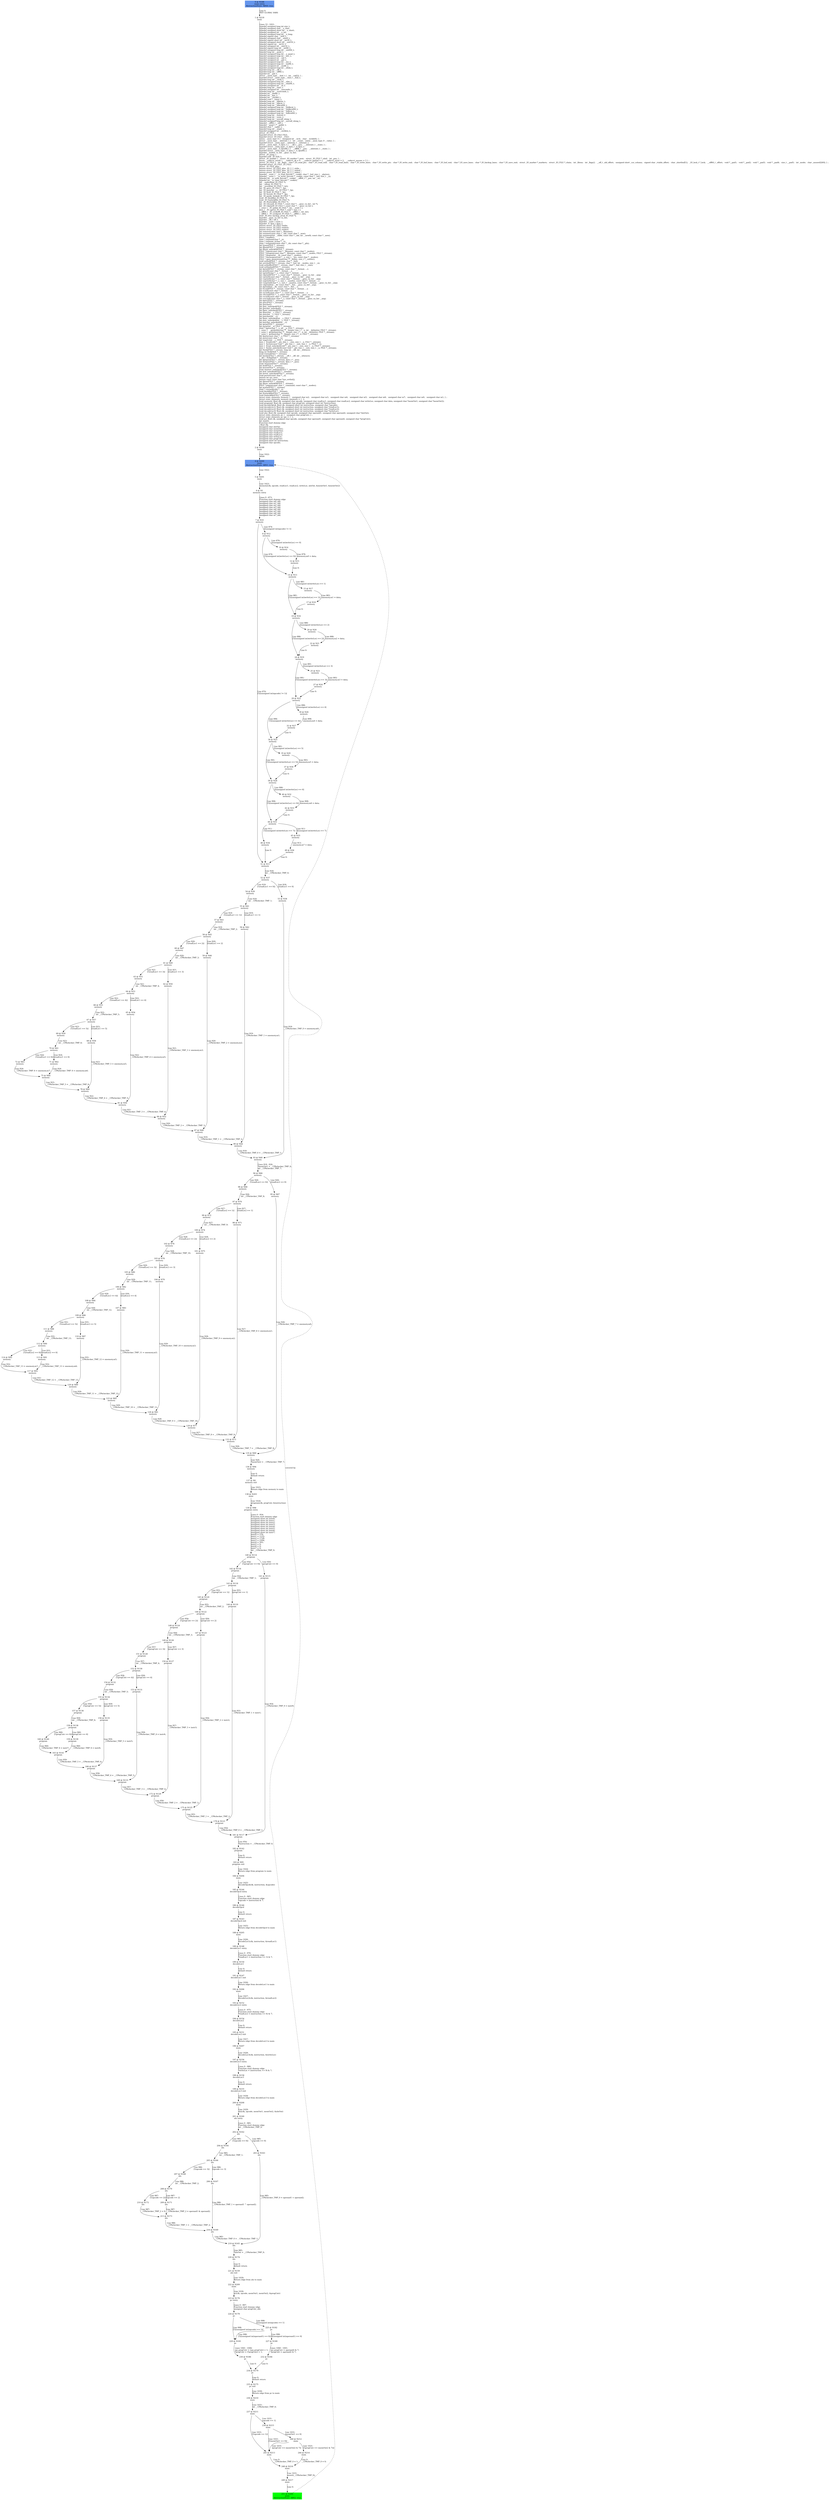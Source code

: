digraph ARG {
node [style="filled" shape="box" color="white"]
0 [fillcolor="cornflowerblue" label="0 @ N188\nmain entry\nAbstractionState: ABS0: true\n" id="0"]
1 [label="1 @ N218\nmain\n" id="1"]
2 [label="2 @ N199\nmain\n" id="2"]
4 [fillcolor="cornflowerblue" label="4 @ N200\nmain\nAbstractionState: ABS1: true\n" id="4"]
5 [label="5 @ N201\nmain\n" id="5"]
6 [label="6 @ N1\nmemory entry\n" id="6"]
7 [label="7 @ N10\nmemory\n" id="7"]
51 [label="51 @ N11\nmemory\n" id="51"]
52 [label="52 @ N37\nmemory\n" id="52"]
54 [label="54 @ N39\nmemory\n" id="54"]
55 [label="55 @ N41\nmemory\n" id="55"]
57 [label="57 @ N43\nmemory\n" id="57"]
58 [label="58 @ N45\nmemory\n" id="58"]
60 [label="60 @ N47\nmemory\n" id="60"]
61 [label="61 @ N49\nmemory\n" id="61"]
63 [label="63 @ N51\nmemory\n" id="63"]
64 [label="64 @ N53\nmemory\n" id="64"]
66 [label="66 @ N55\nmemory\n" id="66"]
67 [label="67 @ N57\nmemory\n" id="67"]
69 [label="69 @ N59\nmemory\n" id="69"]
70 [label="70 @ N61\nmemory\n" id="70"]
72 [label="72 @ N63\nmemory\n" id="72"]
75 [label="75 @ N64\nmemory\n" id="75"]
78 [label="78 @ N60\nmemory\n" id="78"]
81 [label="81 @ N56\nmemory\n" id="81"]
84 [label="84 @ N52\nmemory\n" id="84"]
87 [label="87 @ N48\nmemory\n" id="87"]
90 [label="90 @ N44\nmemory\n" id="90"]
93 [label="93 @ N40\nmemory\n" id="93"]
94 [label="94 @ N66\nmemory\n" id="94"]
96 [label="96 @ N68\nmemory\n" id="96"]
97 [label="97 @ N70\nmemory\n" id="97"]
99 [label="99 @ N72\nmemory\n" id="99"]
100 [label="100 @ N74\nmemory\n" id="100"]
102 [label="102 @ N76\nmemory\n" id="102"]
103 [label="103 @ N78\nmemory\n" id="103"]
105 [label="105 @ N80\nmemory\n" id="105"]
106 [label="106 @ N82\nmemory\n" id="106"]
108 [label="108 @ N84\nmemory\n" id="108"]
109 [label="109 @ N86\nmemory\n" id="109"]
111 [label="111 @ N88\nmemory\n" id="111"]
112 [label="112 @ N90\nmemory\n" id="112"]
114 [label="114 @ N92\nmemory\n" id="114"]
117 [label="117 @ N93\nmemory\n" id="117"]
120 [label="120 @ N89\nmemory\n" id="120"]
123 [label="123 @ N85\nmemory\n" id="123"]
126 [label="126 @ N81\nmemory\n" id="126"]
129 [label="129 @ N77\nmemory\n" id="129"]
132 [label="132 @ N73\nmemory\n" id="132"]
135 [label="135 @ N69\nmemory\n" id="135"]
136 [label="136 @ N94\nmemory\n" id="136"]
137 [label="137 @ N0\nmemory exit\n" id="137"]
138 [label="138 @ N203\nmain\n" id="138"]
139 [label="139 @ N96\nprogram entry\n" id="139"]
140 [label="140 @ N114\nprogram\n" id="140"]
142 [label="142 @ N116\nprogram\n" id="142"]
143 [label="143 @ N118\nprogram\n" id="143"]
145 [label="145 @ N120\nprogram\n" id="145"]
146 [label="146 @ N122\nprogram\n" id="146"]
148 [label="148 @ N124\nprogram\n" id="148"]
149 [label="149 @ N126\nprogram\n" id="149"]
151 [label="151 @ N128\nprogram\n" id="151"]
152 [label="152 @ N130\nprogram\n" id="152"]
154 [label="154 @ N132\nprogram\n" id="154"]
155 [label="155 @ N134\nprogram\n" id="155"]
157 [label="157 @ N136\nprogram\n" id="157"]
158 [label="158 @ N138\nprogram\n" id="158"]
160 [label="160 @ N140\nprogram\n" id="160"]
163 [label="163 @ N141\nprogram\n" id="163"]
166 [label="166 @ N137\nprogram\n" id="166"]
169 [label="169 @ N133\nprogram\n" id="169"]
172 [label="172 @ N129\nprogram\n" id="172"]
175 [label="175 @ N125\nprogram\n" id="175"]
178 [label="178 @ N121\nprogram\n" id="178"]
181 [label="181 @ N117\nprogram\n" id="181"]
182 [label="182 @ N142\nprogram\n" id="182"]
183 [label="183 @ N95\nprogram exit\n" id="183"]
184 [label="184 @ N204\nmain\n" id="184"]
185 [label="185 @ N144\ndecodeOpcd entry\n" id="185"]
186 [label="186 @ N146\ndecodeOpcd\n" id="186"]
187 [label="187 @ N143\ndecodeOpcd exit\n" id="187"]
188 [label="188 @ N205\nmain\n" id="188"]
189 [label="189 @ N148\ndecodeLoc1 entry\n" id="189"]
190 [label="190 @ N150\ndecodeLoc1\n" id="190"]
191 [label="191 @ N147\ndecodeLoc1 exit\n" id="191"]
192 [label="192 @ N206\nmain\n" id="192"]
193 [label="193 @ N152\ndecodeLoc2 entry\n" id="193"]
194 [label="194 @ N154\ndecodeLoc2\n" id="194"]
195 [label="195 @ N151\ndecodeLoc2 exit\n" id="195"]
196 [label="196 @ N207\nmain\n" id="196"]
197 [label="197 @ N156\ndecodeLoc3 entry\n" id="197"]
198 [label="198 @ N158\ndecodeLoc3\n" id="198"]
199 [label="199 @ N155\ndecodeLoc3 exit\n" id="199"]
200 [label="200 @ N208\nmain\n" id="200"]
201 [label="201 @ N160\nalu entry\n" id="201"]
202 [label="202 @ N162\nalu\n" id="202"]
204 [label="204 @ N164\nalu\n" id="204"]
205 [label="205 @ N166\nalu\n" id="205"]
207 [label="207 @ N168\nalu\n" id="207"]
208 [label="208 @ N170\nalu\n" id="208"]
210 [label="210 @ N172\nalu\n" id="210"]
213 [label="213 @ N173\nalu\n" id="213"]
216 [label="216 @ N169\nalu\n" id="216"]
219 [label="219 @ N165\nalu\n" id="219"]
220 [label="220 @ N174\nalu\n" id="220"]
221 [label="221 @ N159\nalu exit\n" id="221"]
222 [label="222 @ N209\nmain\n" id="222"]
223 [label="223 @ N176\npc entry\n" id="223"]
224 [label="224 @ N178\npc\n" id="224"]
229 [label="229 @ N181\npc\n" id="229"]
230 [label="230 @ N186\npc\n" id="230"]
234 [label="234 @ N179\npc\n" id="234"]
235 [label="235 @ N175\npc exit\n" id="235"]
236 [label="236 @ N210\nmain\n" id="236"]
237 [label="237 @ N211\nmain\n" id="237"]
245 [label="245 @ N213\nmain\n" id="245"]
248 [label="248 @ N216\nmain\n" id="248"]
249 [label="249 @ N217\nmain\n" id="249"]
251 [fillcolor="green" label="251 @ N200\nmain\nAbstractionState: ABS2: true\n" id="251"]
238 [label="238 @ N215\nmain\n" id="238"]
240 [label="240 @ N212\nmain\n" id="240"]
244 [label="244 @ N214\nmain\n" id="244"]
225 [label="225 @ N182\npc\n" id="225"]
227 [label="227 @ N180\npc\n" id="227"]
232 [label="232 @ N184\npc\n" id="232"]
209 [label="209 @ N171\nalu\n" id="209"]
206 [label="206 @ N167\nalu\n" id="206"]
203 [label="203 @ N163\nalu\n" id="203"]
159 [label="159 @ N139\nprogram\n" id="159"]
156 [label="156 @ N135\nprogram\n" id="156"]
153 [label="153 @ N131\nprogram\n" id="153"]
150 [label="150 @ N127\nprogram\n" id="150"]
147 [label="147 @ N123\nprogram\n" id="147"]
144 [label="144 @ N119\nprogram\n" id="144"]
141 [label="141 @ N115\nprogram\n" id="141"]
113 [label="113 @ N91\nmemory\n" id="113"]
110 [label="110 @ N87\nmemory\n" id="110"]
107 [label="107 @ N83\nmemory\n" id="107"]
104 [label="104 @ N79\nmemory\n" id="104"]
101 [label="101 @ N75\nmemory\n" id="101"]
98 [label="98 @ N71\nmemory\n" id="98"]
95 [label="95 @ N67\nmemory\n" id="95"]
71 [label="71 @ N62\nmemory\n" id="71"]
68 [label="68 @ N58\nmemory\n" id="68"]
65 [label="65 @ N54\nmemory\n" id="65"]
62 [label="62 @ N50\nmemory\n" id="62"]
59 [label="59 @ N46\nmemory\n" id="59"]
56 [label="56 @ N42\nmemory\n" id="56"]
53 [label="53 @ N38\nmemory\n" id="53"]
8 [label="8 @ N12\nmemory\n" id="8"]
14 [label="14 @ N13\nmemory\n" id="14"]
19 [label="19 @ N16\nmemory\n" id="19"]
24 [label="24 @ N19\nmemory\n" id="24"]
29 [label="29 @ N22\nmemory\n" id="29"]
34 [label="34 @ N25\nmemory\n" id="34"]
39 [label="39 @ N28\nmemory\n" id="39"]
44 [label="44 @ N31\nmemory\n" id="44"]
46 [label="46 @ N34\nmemory\n" id="46"]
45 [label="45 @ N35\nmemory\n" id="45"]
49 [label="49 @ N36\nmemory\n" id="49"]
40 [label="40 @ N32\nmemory\n" id="40"]
42 [label="42 @ N33\nmemory\n" id="42"]
35 [label="35 @ N29\nmemory\n" id="35"]
37 [label="37 @ N30\nmemory\n" id="37"]
30 [label="30 @ N26\nmemory\n" id="30"]
32 [label="32 @ N27\nmemory\n" id="32"]
25 [label="25 @ N23\nmemory\n" id="25"]
27 [label="27 @ N24\nmemory\n" id="27"]
20 [label="20 @ N20\nmemory\n" id="20"]
22 [label="22 @ N21\nmemory\n" id="22"]
15 [label="15 @ N17\nmemory\n" id="15"]
17 [label="17 @ N18\nmemory\n" id="17"]
10 [label="10 @ N14\nmemory\n" id="10"]
12 [label="12 @ N15\nmemory\n" id="12"]
0 -> 1 [label="Line 0: \lINIT GLOBAL VARS\l" id="0 -> 1"]
1 -> 2 [label="Lines 33 - 1021: \ltypedef unsigned long int size_t;\ltypedef unsigned char __u_char;\ltypedef unsigned short int __u_short;\ltypedef unsigned int __u_int;\ltypedef unsigned long int __u_long;\ltypedef signed char __int8_t;\ltypedef unsigned char __uint8_t;\ltypedef signed short int __int16_t;\ltypedef unsigned short int __uint16_t;\ltypedef signed int __int32_t;\ltypedef unsigned int __uint32_t;\ltypedef signed long int __int64_t;\ltypedef unsigned long int __uint64_t;\ltypedef long int __quad_t;\ltypedef unsigned long int __u_quad_t;\ltypedef unsigned long int __dev_t;\ltypedef unsigned int __uid_t;\ltypedef unsigned int __gid_t;\ltypedef unsigned long int __ino_t;\ltypedef unsigned long int __ino64_t;\ltypedef unsigned int __mode_t;\ltypedef unsigned long int __nlink_t;\ltypedef long int __off_t;\ltypedef long int __off64_t;\ltypedef int __pid_t;\lstruct __anon_type___fsid_t {   int __val[2]; } ;\ltypedef struct __anon_type___fsid_t __fsid_t;\ltypedef long int __clock_t;\ltypedef unsigned long int __rlim_t;\ltypedef unsigned long int __rlim64_t;\ltypedef unsigned int __id_t;\ltypedef long int __time_t;\ltypedef unsigned int __useconds_t;\ltypedef long int __suseconds_t;\ltypedef int __daddr_t;\ltypedef int __key_t;\ltypedef int __clockid_t;\ltypedef void *__timer_t;\ltypedef long int __blksize_t;\ltypedef long int __blkcnt_t;\ltypedef long int __blkcnt64_t;\ltypedef unsigned long int __fsblkcnt_t;\ltypedef unsigned long int __fsblkcnt64_t;\ltypedef unsigned long int __fsfilcnt_t;\ltypedef unsigned long int __fsfilcnt64_t;\ltypedef long int __fsword_t;\ltypedef long int __ssize_t;\ltypedef long int __syscall_slong_t;\ltypedef unsigned long int __syscall_ulong_t;\ltypedef __off64_t __loff_t;\ltypedef __quad_t *__qaddr_t;\ltypedef char *__caddr_t;\ltypedef long int __intptr_t;\ltypedef unsigned int __socklen_t;\lstruct _IO_FILE ;\ltypedef struct _IO_FILE FILE;\ltypedef struct _IO_FILE __FILE;\lunion __anon_type_0 {   unsigned int __wch;   char __wchb[4]; } ;\lstruct __anon_type___mbstate_t {   int __count;   union __anon_type_0 __value; } ;\ltypedef struct __anon_type___mbstate_t __mbstate_t;\lstruct __anon_type__G_fpos_t {   __off_t __pos;   __mbstate_t __state; } ;\ltypedef struct __anon_type__G_fpos_t _G_fpos_t;\lstruct __anon_type__G_fpos64_t {   __off64_t __pos;   __mbstate_t __state; } ;\ltypedef struct __anon_type__G_fpos_t _G_fpos64_t;\ltypedef __builtin_va_list __gnuc_va_list;\lstruct _IO_jump_t ;\ltypedef void _IO_lock_t;\lstruct _IO_marker {   struct _IO_marker *_next;   struct _IO_FILE *_sbuf;   int _pos; } ;\lenum __codecvt_result {   __codecvt_ok = 0,   __codecvt_partial = 1,   __codecvt_error = 2,   __codecvt_noconv = 3 } ;\lstruct _IO_FILE {   int _flags;   char *_IO_read_ptr;   char *_IO_read_end;   char *_IO_read_base;   char *_IO_write_base;   char *_IO_write_ptr;   char *_IO_write_end;   char *_IO_buf_base;   char *_IO_buf_end;   char *_IO_save_base;   char *_IO_backup_base;   char *_IO_save_end;   struct _IO_marker *_markers;   struct _IO_FILE *_chain;   int _fileno;   int _flags2;   __off_t _old_offset;   unsigned short _cur_column;   signed char _vtable_offset;   char _shortbuf[1];   _IO_lock_t *_lock;   __off64_t _offset;   void *__pad1;   void *__pad2;   void *__pad3;   void *__pad4;   size_t __pad5;   int _mode;   char _unused2[40]; } ;\ltypedef struct _IO_FILE _IO_FILE;\lstruct _IO_FILE_plus ;\lextern struct _IO_FILE_plus _IO_2_1_stdin_;\lextern struct _IO_FILE_plus _IO_2_1_stdout_;\lextern struct _IO_FILE_plus _IO_2_1_stderr_;\ltypedef __ssize_t  __io_read_fn(void *__cookie, char *__buf, size_t __nbytes);\ltypedef __ssize_t  __io_write_fn(void *__cookie, const char *__buf, size_t __n);\ltypedef int __io_seek_fn(void *__cookie, __off64_t *__pos, int __w);\ltypedef int __io_close_fn(void *__cookie);\lint __underflow(_IO_FILE *);\lint __uflow(_IO_FILE *);\lint __overflow(_IO_FILE *, int);\lint _IO_getc(_IO_FILE *__fp);\lint _IO_putc(int __c, _IO_FILE *__fp);\lint _IO_feof(_IO_FILE *__fp);\lint _IO_ferror(_IO_FILE *__fp);\lint _IO_peekc_locked(_IO_FILE *__fp);\lvoid _IO_flockfile(_IO_FILE *);\lvoid _IO_funlockfile(_IO_FILE *);\lint _IO_ftrylockfile(_IO_FILE *);\lint _IO_vfscanf(_IO_FILE *, const char *, __gnuc_va_list , int *);\lint _IO_vfprintf(_IO_FILE *, const char *, __gnuc_va_list );\l__ssize_t  _IO_padn(_IO_FILE *, int, __ssize_t );\lsize_t  _IO_sgetn(_IO_FILE *, void *, size_t );\l__off64_t  _IO_seekoff(_IO_FILE *, __off64_t , int, int);\l__off64_t  _IO_seekpos(_IO_FILE *, __off64_t , int);\lvoid _IO_free_backup_area(_IO_FILE *);\ltypedef __gnuc_va_list va_list;\ltypedef __off_t off_t;\ltypedef __ssize_t ssize_t;\ltypedef _G_fpos_t fpos_t;\lextern struct _IO_FILE *stdin;\lextern struct _IO_FILE *stdout;\lextern struct _IO_FILE *stderr;\lint remove(const char *__filename);\lint rename(const char *__old, const char *__new);\lint renameat(int __oldfd, const char *__old, int __newfd, const char *__new);\lFILE * tmpfile();\lchar * tmpnam(char *__s);\lchar * tmpnam_r(char *__s);\lchar * tempnam(const char *__dir, const char *__pfx);\lint fclose(FILE *__stream);\lint fflush(FILE *__stream);\lint fflush_unlocked(FILE *__stream);\lFILE * fopen(const char *__filename, const char *__modes);\lFILE * freopen(const char *__filename, const char *__modes, FILE *__stream);\lFILE * fdopen(int __fd, const char *__modes);\lFILE * fmemopen(void *__s, size_t __len, const char *__modes);\lFILE * open_memstream(char **__bufloc, size_t *__sizeloc);\lvoid setbuf(FILE *__stream, char *__buf);\lint setvbuf(FILE *__stream, char *__buf, int __modes, size_t __n);\lvoid setbuffer(FILE *__stream, char *__buf, size_t __size);\lvoid setlinebuf(FILE *__stream);\lint fprintf(FILE *__stream, const char *__format, ...);\lint printf(const char *__format, ...);\lint sprintf(char *__s, const char *__format, ...);\lint vfprintf(FILE *__s, const char *__format, __gnuc_va_list __arg);\lint vprintf(const char *__format, __gnuc_va_list __arg);\lint vsprintf(char *__s, const char *__format, __gnuc_va_list __arg);\lint snprintf(char *__s, size_t __maxlen, const char *__format, ...);\lint vsnprintf(char *__s, size_t __maxlen, const char *__format, __gnuc_va_list __arg);\lint vdprintf(int __fd, const char *__fmt, __gnuc_va_list __arg);\lint dprintf(int __fd, const char *__fmt, ...);\lint fscanf(FILE *__stream, const char *__format, ...);\lint scanf(const char *__format, ...);\lint sscanf(const char *__s, const char *__format, ...);\lint vfscanf(FILE *__s, const char *__format, __gnuc_va_list __arg);\lint vscanf(const char *__format, __gnuc_va_list __arg);\lint vsscanf(const char *__s, const char *__format, __gnuc_va_list __arg);\lint fgetc(FILE *__stream);\lint getc(FILE *__stream);\lint getchar();\lint getc_unlocked(FILE *__stream);\lint getchar_unlocked();\lint fgetc_unlocked(FILE *__stream);\lint fputc(int __c, FILE *__stream);\lint putc(int __c, FILE *__stream);\lint putchar(int __c);\lint fputc_unlocked(int __c, FILE *__stream);\lint putc_unlocked(int __c, FILE *__stream);\lint putchar_unlocked(int __c);\lint getw(FILE *__stream);\lint putw(int __w, FILE *__stream);\lchar * fgets(char *__s, int __n, FILE *__stream);\l__ssize_t  __getdelim(char **__lineptr, size_t *__n, int __delimiter, FILE *__stream);\l__ssize_t  getdelim(char **__lineptr, size_t *__n, int __delimiter, FILE *__stream);\l__ssize_t  getline(char **__lineptr, size_t *__n, FILE *__stream);\lint fputs(const char *__s, FILE *__stream);\lint puts(const char *__s);\lint ungetc(int __c, FILE *__stream);\lsize_t  fread(void *__ptr, size_t __size, size_t __n, FILE *__stream);\lsize_t  fwrite(const void *__ptr, size_t __size, size_t __n, FILE *__s);\lsize_t  fread_unlocked(void *__ptr, size_t __size, size_t __n, FILE *__stream);\lsize_t  fwrite_unlocked(const void *__ptr, size_t __size, size_t __n, FILE *__stream);\lint fseek(FILE *__stream, long int __off, int __whence);\llong int ftell(FILE *__stream);\lvoid rewind(FILE *__stream);\lint fseeko(FILE *__stream, __off_t __off, int __whence);\l__off_t  ftello(FILE *__stream);\lint fgetpos(FILE *__stream, fpos_t *__pos);\lint fsetpos(FILE *__stream, fpos_t *__pos);\lvoid clearerr(FILE *__stream);\lint feof(FILE *__stream);\lint ferror(FILE *__stream);\lvoid clearerr_unlocked(FILE *__stream);\lint feof_unlocked(FILE *__stream);\lint ferror_unlocked(FILE *__stream);\lvoid perror(const char *__s);\lextern int sys_nerr;\lextern const const char *sys_errlist[];\lint fileno(FILE *__stream);\lint fileno_unlocked(FILE *__stream);\lFILE * popen(const char *__command, const char *__modes);\lint pclose(FILE *__stream);\lchar * ctermid(char *__s);\lvoid flockfile(FILE *__stream);\lint ftrylockfile(FILE *__stream);\lvoid funlockfile(FILE *__stream);\lstruct state_elements_memory {   unsigned char m2;   unsigned char m3;   unsigned char m4;   unsigned char m5;   unsigned char m6;   unsigned char m7;   unsigned char m0;   unsigned char m1; } ;\lstruct state_elements_memory smemory = {  };\lvoid memory(_Bool clk, unsigned char opcode, unsigned char readLoc1, unsigned char readLoc2, unsigned char writeLoc, unsigned char data, unsigned char *memOut1, unsigned char *memOut2);\lvoid program(_Bool clk, unsigned char progCntr, unsigned short int *instruction);\lvoid decodeOpcd(_Bool clk, unsigned short int instruction, unsigned char *opcode);\lvoid decodeLoc1(_Bool clk, unsigned short int instruction, unsigned char *readLoc1);\lvoid decodeLoc2(_Bool clk, unsigned short int instruction, unsigned char *readLoc2);\lvoid decodeLoc3(_Bool clk, unsigned short int instruction, unsigned char *writeLoc);\lvoid alu(_Bool clk, unsigned char opcode, unsigned char operand1, unsigned char operand2, unsigned char *aluOut);\lstruct state_elements_pc {   unsigned char progCntr; } ;\lstruct state_elements_pc spc = {  };\lvoid pc(_Bool clk, unsigned char opcode, unsigned char operand1, unsigned char operand2, unsigned char *progCntr);\lint main();\lFunction start dummy edge\l_Bool clk;\lunsigned char aluOut;\lunsigned char memOut1;\lunsigned char memOut2;\lunsigned char readLoc1;\lunsigned char readLoc2;\lunsigned char writeLoc;\lunsigned char progCntr;\lunsigned short int instruction;\lunsigned char opcode;\l" id="1 -> 2"]
2 -> 4 [label="Line 1022: \lwhile\l" id="2 -> 4"]
251 -> 4 [style="dashed" weight="0" label="covered by"]
4 -> 5 [label="Line 1022: \l\l" id="4 -> 5"]
5 -> 6 [label="Line 1023: \lmemory(clk, opcode, readLoc1, readLoc2, writeLoc, aluOut, &memOut1, &memOut2)\l" id="5 -> 6"]
6 -> 7 [label="Lines 0 - 873: \lFunction start dummy edge\lunsigned char m0_old;\lunsigned char m1_old;\lunsigned char m2_old;\lunsigned char m3_old;\lunsigned char m4_old;\lunsigned char m5_old;\lunsigned char m6_old;\lunsigned char m7_old;\l" id="6 -> 7"]
7 -> 8 [label="Line 874: \l[((unsigned int)opcode) != 1]\l" id="7 -> 8"]
7 -> 51 [label="Line 874: \l[!(((unsigned int)opcode) != 1)]\l" id="7 -> 51"]
51 -> 52 [label="Line 918: \lint __CPAchecker_TMP_0;\l" id="51 -> 52"]
52 -> 53 [label="Line 918: \l[readLoc1 == 0]\l" id="52 -> 53"]
52 -> 54 [label="Line 918: \l[!(readLoc1 == 0)]\l" id="52 -> 54"]
54 -> 55 [label="Line 918: \lint __CPAchecker_TMP_1;\l" id="54 -> 55"]
55 -> 56 [label="Line 919: \l[readLoc1 == 1]\l" id="55 -> 56"]
55 -> 57 [label="Line 919: \l[!(readLoc1 == 1)]\l" id="55 -> 57"]
57 -> 58 [label="Line 919: \lint __CPAchecker_TMP_2;\l" id="57 -> 58"]
58 -> 59 [label="Line 920: \l[readLoc1 == 2]\l" id="58 -> 59"]
58 -> 60 [label="Line 920: \l[!(readLoc1 == 2)]\l" id="58 -> 60"]
60 -> 61 [label="Line 920: \lint __CPAchecker_TMP_3;\l" id="60 -> 61"]
61 -> 62 [label="Line 921: \l[readLoc1 == 3]\l" id="61 -> 62"]
61 -> 63 [label="Line 921: \l[!(readLoc1 == 3)]\l" id="61 -> 63"]
63 -> 64 [label="Line 921: \lint __CPAchecker_TMP_4;\l" id="63 -> 64"]
64 -> 65 [label="Line 922: \l[readLoc1 == 4]\l" id="64 -> 65"]
64 -> 66 [label="Line 922: \l[!(readLoc1 == 4)]\l" id="64 -> 66"]
66 -> 67 [label="Line 922: \lint __CPAchecker_TMP_5;\l" id="66 -> 67"]
67 -> 68 [label="Line 923: \l[readLoc1 == 5]\l" id="67 -> 68"]
67 -> 69 [label="Line 923: \l[!(readLoc1 == 5)]\l" id="67 -> 69"]
69 -> 70 [label="Line 923: \lint __CPAchecker_TMP_6;\l" id="69 -> 70"]
70 -> 71 [label="Line 924: \l[readLoc1 == 6]\l" id="70 -> 71"]
70 -> 72 [label="Line 924: \l[!(readLoc1 == 6)]\l" id="70 -> 72"]
72 -> 75 [label="Line 924: \l__CPAchecker_TMP_6 = smemory.m7;\l" id="72 -> 75"]
75 -> 78 [label="Line 923: \l__CPAchecker_TMP_5 = __CPAchecker_TMP_6;\l" id="75 -> 78"]
78 -> 81 [label="Line 922: \l__CPAchecker_TMP_4 = __CPAchecker_TMP_5;\l" id="78 -> 81"]
81 -> 84 [label="Line 921: \l__CPAchecker_TMP_3 = __CPAchecker_TMP_4;\l" id="81 -> 84"]
84 -> 87 [label="Line 920: \l__CPAchecker_TMP_2 = __CPAchecker_TMP_3;\l" id="84 -> 87"]
87 -> 90 [label="Line 919: \l__CPAchecker_TMP_1 = __CPAchecker_TMP_2;\l" id="87 -> 90"]
90 -> 93 [label="Line 918: \l__CPAchecker_TMP_0 = __CPAchecker_TMP_1;\l" id="90 -> 93"]
93 -> 94 [label="Lines 918 - 926: \l*memOut1 = __CPAchecker_TMP_0;\lint __CPAchecker_TMP_7;\l" id="93 -> 94"]
94 -> 95 [label="Line 926: \l[readLoc2 == 0]\l" id="94 -> 95"]
94 -> 96 [label="Line 926: \l[!(readLoc2 == 0)]\l" id="94 -> 96"]
96 -> 97 [label="Line 926: \lint __CPAchecker_TMP_8;\l" id="96 -> 97"]
97 -> 98 [label="Line 927: \l[readLoc2 == 1]\l" id="97 -> 98"]
97 -> 99 [label="Line 927: \l[!(readLoc2 == 1)]\l" id="97 -> 99"]
99 -> 100 [label="Line 927: \lint __CPAchecker_TMP_9;\l" id="99 -> 100"]
100 -> 101 [label="Line 928: \l[readLoc2 == 2]\l" id="100 -> 101"]
100 -> 102 [label="Line 928: \l[!(readLoc2 == 2)]\l" id="100 -> 102"]
102 -> 103 [label="Line 928: \lint __CPAchecker_TMP_10;\l" id="102 -> 103"]
103 -> 104 [label="Line 929: \l[readLoc2 == 3]\l" id="103 -> 104"]
103 -> 105 [label="Line 929: \l[!(readLoc2 == 3)]\l" id="103 -> 105"]
105 -> 106 [label="Line 929: \lint __CPAchecker_TMP_11;\l" id="105 -> 106"]
106 -> 107 [label="Line 930: \l[readLoc2 == 4]\l" id="106 -> 107"]
106 -> 108 [label="Line 930: \l[!(readLoc2 == 4)]\l" id="106 -> 108"]
108 -> 109 [label="Line 930: \lint __CPAchecker_TMP_12;\l" id="108 -> 109"]
109 -> 110 [label="Line 931: \l[readLoc2 == 5]\l" id="109 -> 110"]
109 -> 111 [label="Line 931: \l[!(readLoc2 == 5)]\l" id="109 -> 111"]
111 -> 112 [label="Line 931: \lint __CPAchecker_TMP_13;\l" id="111 -> 112"]
112 -> 113 [label="Line 932: \l[readLoc2 == 6]\l" id="112 -> 113"]
112 -> 114 [label="Line 932: \l[!(readLoc2 == 6)]\l" id="112 -> 114"]
114 -> 117 [label="Line 932: \l__CPAchecker_TMP_13 = smemory.m7;\l" id="114 -> 117"]
117 -> 120 [label="Line 931: \l__CPAchecker_TMP_12 = __CPAchecker_TMP_13;\l" id="117 -> 120"]
120 -> 123 [label="Line 930: \l__CPAchecker_TMP_11 = __CPAchecker_TMP_12;\l" id="120 -> 123"]
123 -> 126 [label="Line 929: \l__CPAchecker_TMP_10 = __CPAchecker_TMP_11;\l" id="123 -> 126"]
126 -> 129 [label="Line 928: \l__CPAchecker_TMP_9 = __CPAchecker_TMP_10;\l" id="126 -> 129"]
129 -> 132 [label="Line 927: \l__CPAchecker_TMP_8 = __CPAchecker_TMP_9;\l" id="129 -> 132"]
132 -> 135 [label="Line 926: \l__CPAchecker_TMP_7 = __CPAchecker_TMP_8;\l" id="132 -> 135"]
135 -> 136 [label="Line 926: \l*memOut2 = __CPAchecker_TMP_7;\l" id="135 -> 136"]
136 -> 137 [label="Line 0: \ldefault return\l" id="136 -> 137"]
137 -> 138 [label="Line 1023: \lReturn edge from memory to main\l" id="137 -> 138"]
138 -> 139 [label="Line 1024: \lprogram(clk, progCntr, &instruction)\l" id="138 -> 139"]
139 -> 140 [label="Lines 0 - 954: \lFunction start dummy edge\lunsigned short int instr0;\lunsigned short int instr1;\lunsigned short int instr2;\lunsigned short int instr3;\lunsigned short int instr4;\lunsigned short int instr5;\lunsigned short int instr6;\lunsigned short int instr7;\linstr0 = 576;\linstr1 = 1152;\linstr2 = 1728;\linstr3 = 2304;\linstr4 = 505;\linstr5 = 0;\linstr6 = 0;\linstr7 = 0;\lint __CPAchecker_TMP_0;\l" id="139 -> 140"]
140 -> 141 [label="Line 954: \l[progCntr == 0]\l" id="140 -> 141"]
140 -> 142 [label="Line 954: \l[!(progCntr == 0)]\l" id="140 -> 142"]
142 -> 143 [label="Line 954: \lint __CPAchecker_TMP_1;\l" id="142 -> 143"]
143 -> 144 [label="Line 955: \l[progCntr == 1]\l" id="143 -> 144"]
143 -> 145 [label="Line 955: \l[!(progCntr == 1)]\l" id="143 -> 145"]
145 -> 146 [label="Line 955: \lint __CPAchecker_TMP_2;\l" id="145 -> 146"]
146 -> 147 [label="Line 956: \l[progCntr == 2]\l" id="146 -> 147"]
146 -> 148 [label="Line 956: \l[!(progCntr == 2)]\l" id="146 -> 148"]
148 -> 149 [label="Line 956: \lint __CPAchecker_TMP_3;\l" id="148 -> 149"]
149 -> 150 [label="Line 957: \l[progCntr == 3]\l" id="149 -> 150"]
149 -> 151 [label="Line 957: \l[!(progCntr == 3)]\l" id="149 -> 151"]
151 -> 152 [label="Line 957: \lint __CPAchecker_TMP_4;\l" id="151 -> 152"]
152 -> 153 [label="Line 958: \l[progCntr == 4]\l" id="152 -> 153"]
152 -> 154 [label="Line 958: \l[!(progCntr == 4)]\l" id="152 -> 154"]
154 -> 155 [label="Line 958: \lint __CPAchecker_TMP_5;\l" id="154 -> 155"]
155 -> 156 [label="Line 959: \l[progCntr == 5]\l" id="155 -> 156"]
155 -> 157 [label="Line 959: \l[!(progCntr == 5)]\l" id="155 -> 157"]
157 -> 158 [label="Line 959: \lint __CPAchecker_TMP_6;\l" id="157 -> 158"]
158 -> 159 [label="Line 960: \l[progCntr == 6]\l" id="158 -> 159"]
158 -> 160 [label="Line 960: \l[!(progCntr == 6)]\l" id="158 -> 160"]
160 -> 163 [label="Line 960: \l__CPAchecker_TMP_6 = instr7;\l" id="160 -> 163"]
163 -> 166 [label="Line 959: \l__CPAchecker_TMP_5 = __CPAchecker_TMP_6;\l" id="163 -> 166"]
166 -> 169 [label="Line 958: \l__CPAchecker_TMP_4 = __CPAchecker_TMP_5;\l" id="166 -> 169"]
169 -> 172 [label="Line 957: \l__CPAchecker_TMP_3 = __CPAchecker_TMP_4;\l" id="169 -> 172"]
172 -> 175 [label="Line 956: \l__CPAchecker_TMP_2 = __CPAchecker_TMP_3;\l" id="172 -> 175"]
175 -> 178 [label="Line 955: \l__CPAchecker_TMP_1 = __CPAchecker_TMP_2;\l" id="175 -> 178"]
178 -> 181 [label="Line 954: \l__CPAchecker_TMP_0 = __CPAchecker_TMP_1;\l" id="178 -> 181"]
181 -> 182 [label="Line 954: \l*instruction = __CPAchecker_TMP_0;\l" id="181 -> 182"]
182 -> 183 [label="Line 0: \ldefault return\l" id="182 -> 183"]
183 -> 184 [label="Line 1024: \lReturn edge from program to main\l" id="183 -> 184"]
184 -> 185 [label="Line 1025: \ldecodeOpcd(clk, instruction, &opcode)\l" id="184 -> 185"]
185 -> 186 [label="Lines 0 - 965: \lFunction start dummy edge\l*opcode = instruction & 7;\l" id="185 -> 186"]
186 -> 187 [label="Line 0: \ldefault return\l" id="186 -> 187"]
187 -> 188 [label="Line 1025: \lReturn edge from decodeOpcd to main\l" id="187 -> 188"]
188 -> 189 [label="Line 1026: \ldecodeLoc1(clk, instruction, &readLoc1)\l" id="188 -> 189"]
189 -> 190 [label="Lines 0 - 970: \lFunction start dummy edge\l*readLoc1 = (instruction >> 3) & 7;\l" id="189 -> 190"]
190 -> 191 [label="Line 0: \ldefault return\l" id="190 -> 191"]
191 -> 192 [label="Line 1026: \lReturn edge from decodeLoc1 to main\l" id="191 -> 192"]
192 -> 193 [label="Line 1027: \ldecodeLoc2(clk, instruction, &readLoc2)\l" id="192 -> 193"]
193 -> 194 [label="Lines 0 - 975: \lFunction start dummy edge\l*readLoc2 = (instruction >> 6) & 7;\l" id="193 -> 194"]
194 -> 195 [label="Line 0: \ldefault return\l" id="194 -> 195"]
195 -> 196 [label="Line 1027: \lReturn edge from decodeLoc2 to main\l" id="195 -> 196"]
196 -> 197 [label="Line 1028: \ldecodeLoc3(clk, instruction, &writeLoc)\l" id="196 -> 197"]
197 -> 198 [label="Lines 0 - 980: \lFunction start dummy edge\l*writeLoc = (instruction >> 9) & 7;\l" id="197 -> 198"]
198 -> 199 [label="Line 0: \ldefault return\l" id="198 -> 199"]
199 -> 200 [label="Line 1028: \lReturn edge from decodeLoc3 to main\l" id="199 -> 200"]
200 -> 201 [label="Line 1029: \lalu(clk, opcode, memOut1, memOut2, &aluOut)\l" id="200 -> 201"]
201 -> 202 [label="Lines 0 - 985: \lFunction start dummy edge\lint __CPAchecker_TMP_0;\l" id="201 -> 202"]
202 -> 203 [label="Line 985: \l[opcode == 0]\l" id="202 -> 203"]
202 -> 204 [label="Line 985: \l[!(opcode == 0)]\l" id="202 -> 204"]
204 -> 205 [label="Line 985: \lint __CPAchecker_TMP_1;\l" id="204 -> 205"]
205 -> 206 [label="Line 986: \l[opcode == 3]\l" id="205 -> 206"]
205 -> 207 [label="Line 986: \l[!(opcode == 3)]\l" id="205 -> 207"]
207 -> 208 [label="Line 986: \lint __CPAchecker_TMP_2;\l" id="207 -> 208"]
208 -> 209 [label="Line 987: \l[opcode == 2]\l" id="208 -> 209"]
208 -> 210 [label="Line 987: \l[!(opcode == 2)]\l" id="208 -> 210"]
210 -> 213 [label="Line 987: \l__CPAchecker_TMP_2 = 0;\l" id="210 -> 213"]
213 -> 216 [label="Line 986: \l__CPAchecker_TMP_1 = __CPAchecker_TMP_2;\l" id="213 -> 216"]
216 -> 219 [label="Line 985: \l__CPAchecker_TMP_0 = __CPAchecker_TMP_1;\l" id="216 -> 219"]
219 -> 220 [label="Line 985: \l*aluOut = __CPAchecker_TMP_0;\l" id="219 -> 220"]
220 -> 221 [label="Line 0: \ldefault return\l" id="220 -> 221"]
221 -> 222 [label="Line 1029: \lReturn edge from alu to main\l" id="221 -> 222"]
222 -> 223 [label="Line 1030: \lpc(clk, opcode, memOut1, memOut2, &progCntr)\l" id="222 -> 223"]
223 -> 224 [label="Lines 0 - 997: \lFunction start dummy edge\lunsigned char progCntr_old;\l" id="223 -> 224"]
224 -> 225 [label="Line 998: \l[((unsigned int)opcode) == 1]\l" id="224 -> 225"]
224 -> 229 [label="Line 998: \l[!(((unsigned int)opcode) == 1)]\l" id="224 -> 229"]
229 -> 230 [label="Lines 1005 - 1006: \lspc.progCntr = (spc.progCntr) + 1;\l*progCntr = (*progCntr) + 1;\l" id="229 -> 230"]
230 -> 234 [label="Line 0: \l\l" id="230 -> 234"]
234 -> 235 [label="Line 0: \ldefault return\l" id="234 -> 235"]
235 -> 236 [label="Line 1030: \lReturn edge from pc to main\l" id="235 -> 236"]
236 -> 237 [label="Line 1031: \lint __CPAchecker_TMP_0;\l" id="236 -> 237"]
237 -> 238 [label="Line 1031: \l[opcode == 1]\l" id="237 -> 238"]
237 -> 245 [label="Line 1031: \l[!(opcode == 1)]\l" id="237 -> 245"]
245 -> 248 [label="Line 0: \l__CPAchecker_TMP_0 = 1;\l" id="245 -> 248"]
248 -> 249 [label="Line 1031: \lassert(__CPAchecker_TMP_0);\l" id="248 -> 249"]
249 -> 251 [label="Line 0: \l\l" id="249 -> 251"]
238 -> 240 [label="Line 1031: \l[memOut1 == 0]\l" id="238 -> 240"]
238 -> 245 [label="Line 1031: \l[!(memOut1 == 0)]\l" id="238 -> 245"]
240 -> 244 [label="Line 1031: \l[!(progCntr == (memOut2 & 7))]\l" id="240 -> 244"]
240 -> 245 [label="Line 1031: \l[progCntr == (memOut2 & 7)]\l" id="240 -> 245"]
244 -> 248 [label="Line 0: \l__CPAchecker_TMP_0 = 0;\l" id="244 -> 248"]
225 -> 227 [label="Line 998: \l[((unsigned int)operand1) == 0]\l" id="225 -> 227"]
225 -> 229 [label="Line 998: \l[!(((unsigned int)operand1) == 0)]\l" id="225 -> 229"]
227 -> 232 [label="Lines 1000 - 1001: \lspc.progCntr = operand2 & 7;\l*progCntr = operand2 & 7;\l" id="227 -> 232"]
232 -> 234 [label="Line 0: \l\l" id="232 -> 234"]
209 -> 213 [label="Line 987: \l__CPAchecker_TMP_2 = operand1 & operand2;\l" id="209 -> 213"]
206 -> 216 [label="Line 986: \l__CPAchecker_TMP_1 = operand1 ^ operand2;\l" id="206 -> 216"]
203 -> 219 [label="Line 985: \l__CPAchecker_TMP_0 = operand1 + operand2;\l" id="203 -> 219"]
159 -> 163 [label="Line 960: \l__CPAchecker_TMP_6 = instr6;\l" id="159 -> 163"]
156 -> 166 [label="Line 959: \l__CPAchecker_TMP_5 = instr5;\l" id="156 -> 166"]
153 -> 169 [label="Line 958: \l__CPAchecker_TMP_4 = instr4;\l" id="153 -> 169"]
150 -> 172 [label="Line 957: \l__CPAchecker_TMP_3 = instr3;\l" id="150 -> 172"]
147 -> 175 [label="Line 956: \l__CPAchecker_TMP_2 = instr2;\l" id="147 -> 175"]
144 -> 178 [label="Line 955: \l__CPAchecker_TMP_1 = instr1;\l" id="144 -> 178"]
141 -> 181 [label="Line 954: \l__CPAchecker_TMP_0 = instr0;\l" id="141 -> 181"]
113 -> 117 [label="Line 932: \l__CPAchecker_TMP_13 = smemory.m6;\l" id="113 -> 117"]
110 -> 120 [label="Line 931: \l__CPAchecker_TMP_12 = smemory.m5;\l" id="110 -> 120"]
107 -> 123 [label="Line 930: \l__CPAchecker_TMP_11 = smemory.m5;\l" id="107 -> 123"]
104 -> 126 [label="Line 929: \l__CPAchecker_TMP_10 = smemory.m3;\l" id="104 -> 126"]
101 -> 129 [label="Line 928: \l__CPAchecker_TMP_9 = smemory.m2;\l" id="101 -> 129"]
98 -> 132 [label="Line 927: \l__CPAchecker_TMP_8 = smemory.m1;\l" id="98 -> 132"]
95 -> 135 [label="Line 926: \l__CPAchecker_TMP_7 = smemory.m0;\l" id="95 -> 135"]
71 -> 75 [label="Line 924: \l__CPAchecker_TMP_6 = smemory.m6;\l" id="71 -> 75"]
68 -> 78 [label="Line 923: \l__CPAchecker_TMP_5 = smemory.m5;\l" id="68 -> 78"]
65 -> 81 [label="Line 922: \l__CPAchecker_TMP_4 = smemory.m5;\l" id="65 -> 81"]
62 -> 84 [label="Line 921: \l__CPAchecker_TMP_3 = smemory.m3;\l" id="62 -> 84"]
59 -> 87 [label="Line 920: \l__CPAchecker_TMP_2 = smemory.m2;\l" id="59 -> 87"]
56 -> 90 [label="Line 919: \l__CPAchecker_TMP_1 = smemory.m1;\l" id="56 -> 90"]
53 -> 93 [label="Line 918: \l__CPAchecker_TMP_0 = smemory.m0;\l" id="53 -> 93"]
8 -> 10 [label="Line 876: \l[((unsigned int)writeLoc) == 0]\l" id="8 -> 10"]
8 -> 14 [label="Line 876: \l[!(((unsigned int)writeLoc) == 0)]\l" id="8 -> 14"]
14 -> 15 [label="Line 881: \l[((unsigned int)writeLoc) == 1]\l" id="14 -> 15"]
14 -> 19 [label="Line 881: \l[!(((unsigned int)writeLoc) == 1)]\l" id="14 -> 19"]
19 -> 20 [label="Line 886: \l[((unsigned int)writeLoc) == 2]\l" id="19 -> 20"]
19 -> 24 [label="Line 886: \l[!(((unsigned int)writeLoc) == 2)]\l" id="19 -> 24"]
24 -> 25 [label="Line 891: \l[((unsigned int)writeLoc) == 3]\l" id="24 -> 25"]
24 -> 29 [label="Line 891: \l[!(((unsigned int)writeLoc) == 3)]\l" id="24 -> 29"]
29 -> 30 [label="Line 896: \l[((unsigned int)writeLoc) == 4]\l" id="29 -> 30"]
29 -> 34 [label="Line 896: \l[!(((unsigned int)writeLoc) == 4)]\l" id="29 -> 34"]
34 -> 35 [label="Line 901: \l[((unsigned int)writeLoc) == 5]\l" id="34 -> 35"]
34 -> 39 [label="Line 901: \l[!(((unsigned int)writeLoc) == 5)]\l" id="34 -> 39"]
39 -> 40 [label="Line 906: \l[((unsigned int)writeLoc) == 6]\l" id="39 -> 40"]
39 -> 44 [label="Line 906: \l[!(((unsigned int)writeLoc) == 6)]\l" id="39 -> 44"]
44 -> 45 [label="Line 911: \l[((unsigned int)writeLoc) == 7]\l" id="44 -> 45"]
44 -> 46 [label="Line 911: \l[!(((unsigned int)writeLoc) == 7)]\l" id="44 -> 46"]
46 -> 51 [label="Line 0: \l\l" id="46 -> 51"]
45 -> 49 [label="Line 913: \lsmemory.m7 = data;\l" id="45 -> 49"]
49 -> 51 [label="Line 0: \l\l" id="49 -> 51"]
40 -> 42 [label="Line 908: \lsmemory.m6 = data;\l" id="40 -> 42"]
42 -> 44 [label="Line 0: \l\l" id="42 -> 44"]
35 -> 37 [label="Line 903: \lsmemory.m5 = data;\l" id="35 -> 37"]
37 -> 39 [label="Line 0: \l\l" id="37 -> 39"]
30 -> 32 [label="Line 898: \lsmemory.m4 = data;\l" id="30 -> 32"]
32 -> 34 [label="Line 0: \l\l" id="32 -> 34"]
25 -> 27 [label="Line 893: \lsmemory.m3 = data;\l" id="25 -> 27"]
27 -> 29 [label="Line 0: \l\l" id="27 -> 29"]
20 -> 22 [label="Line 888: \lsmemory.m2 = data;\l" id="20 -> 22"]
22 -> 24 [label="Line 0: \l\l" id="22 -> 24"]
15 -> 17 [label="Line 883: \lsmemory.m1 = data;\l" id="15 -> 17"]
17 -> 19 [label="Line 0: \l\l" id="17 -> 19"]
10 -> 12 [label="Line 878: \lsmemory.m0 = data;\l" id="10 -> 12"]
12 -> 14 [label="Line 0: \l\l" id="12 -> 14"]
}
